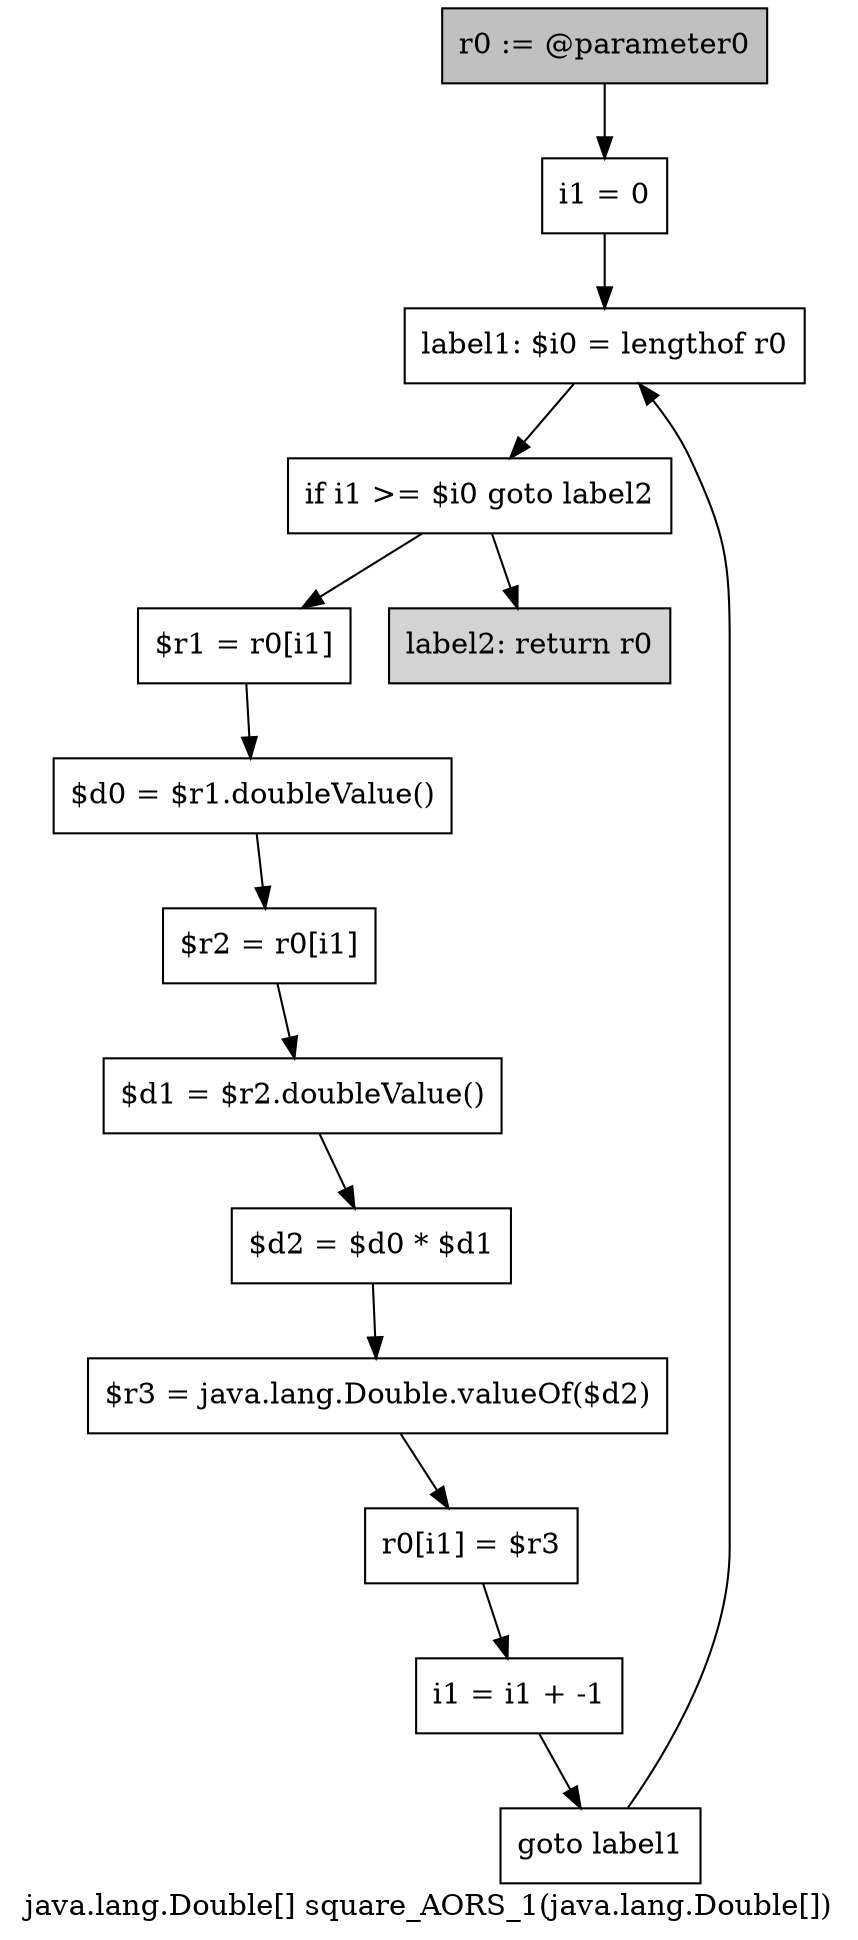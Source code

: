 digraph "java.lang.Double[] square_AORS_1(java.lang.Double[])" {
    label="java.lang.Double[] square_AORS_1(java.lang.Double[])";
    node [shape=box];
    "0" [style=filled,fillcolor=gray,label="r0 := @parameter0",];
    "1" [label="i1 = 0",];
    "0"->"1";
    "2" [label="label1: $i0 = lengthof r0",];
    "1"->"2";
    "3" [label="if i1 >= $i0 goto label2",];
    "2"->"3";
    "4" [label="$r1 = r0[i1]",];
    "3"->"4";
    "13" [style=filled,fillcolor=lightgray,label="label2: return r0",];
    "3"->"13";
    "5" [label="$d0 = $r1.doubleValue()",];
    "4"->"5";
    "6" [label="$r2 = r0[i1]",];
    "5"->"6";
    "7" [label="$d1 = $r2.doubleValue()",];
    "6"->"7";
    "8" [label="$d2 = $d0 * $d1",];
    "7"->"8";
    "9" [label="$r3 = java.lang.Double.valueOf($d2)",];
    "8"->"9";
    "10" [label="r0[i1] = $r3",];
    "9"->"10";
    "11" [label="i1 = i1 + -1",];
    "10"->"11";
    "12" [label="goto label1",];
    "11"->"12";
    "12"->"2";
}
